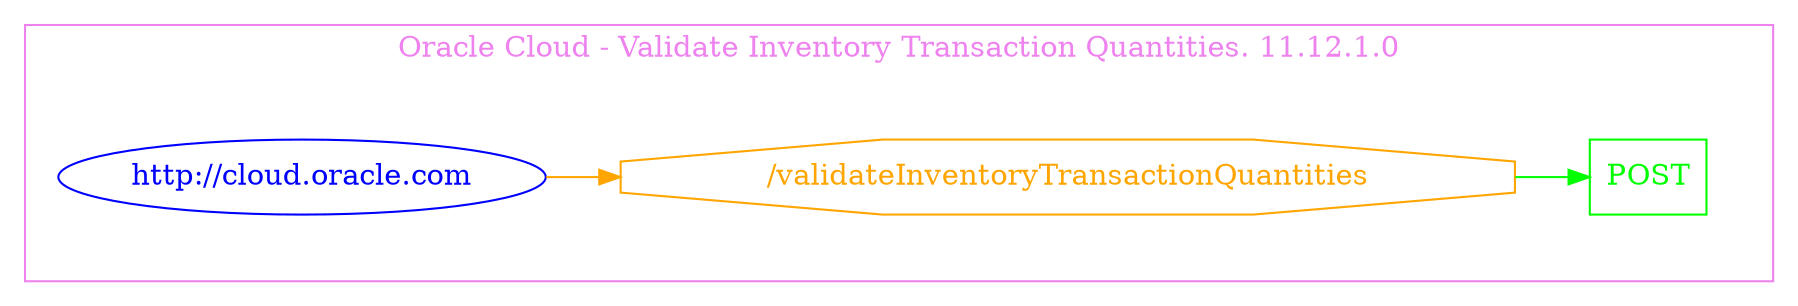 digraph Cloud_Computing_REST_API {
rankdir="LR";
subgraph cluster_0 {
label="Oracle Cloud - Validate Inventory Transaction Quantities. 11.12.1.0"
color=violet
fontcolor=violet
subgraph cluster_1 {
label=""
color=white
fontcolor=white
node1 [label="http://cloud.oracle.com", shape="ellipse", color="blue", fontcolor="blue"]
node1 -> node2 [color="orange", fontcolor="orange"]
subgraph cluster_2 {
label=""
color=white
fontcolor=white
node2 [label="/validateInventoryTransactionQuantities", shape="octagon", color="orange", fontcolor="orange"]
node2 -> node3 [color="green", fontcolor="green"]
subgraph cluster_3 {
label=""
color=white
fontcolor=white
node3 [label="POST", shape="box", color="green", fontcolor="green"]
}
}
}
}
}
